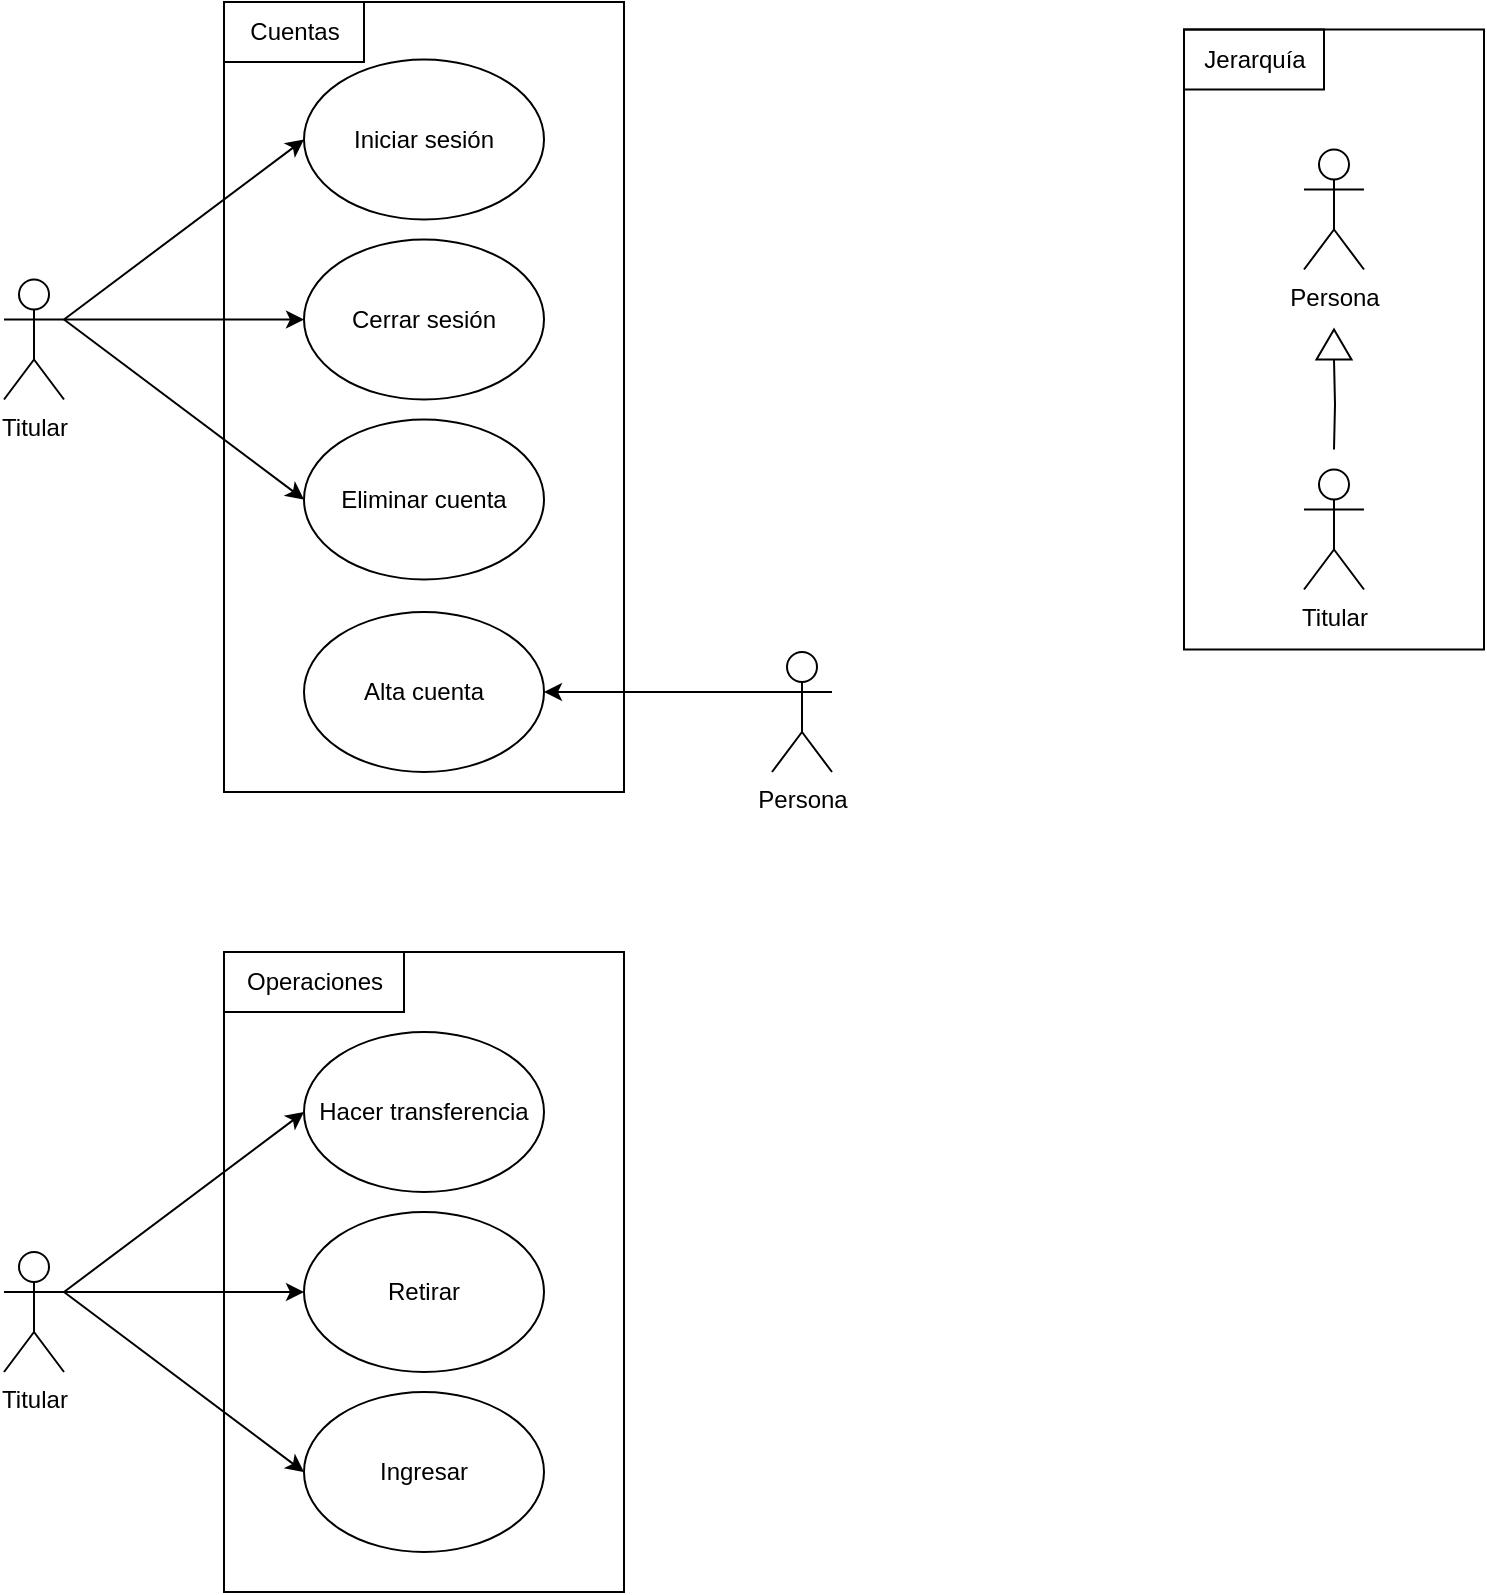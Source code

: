 <mxfile version="21.2.4" type="github">
  <diagram name="Page-1" id="uer0hm1zBlJnl5GYLUXz">
    <mxGraphModel dx="1434" dy="834" grid="1" gridSize="10" guides="1" tooltips="1" connect="1" arrows="1" fold="1" page="1" pageScale="1" pageWidth="827" pageHeight="1169" math="0" shadow="0">
      <root>
        <mxCell id="0" />
        <mxCell id="1" parent="0" />
        <mxCell id="FywegK0fAtjvC0OSYPiZ-16" style="rounded=0;orthogonalLoop=1;jettySize=auto;html=1;exitX=1;exitY=0.333;exitDx=0;exitDy=0;exitPerimeter=0;entryX=0;entryY=0.5;entryDx=0;entryDy=0;" parent="1" source="FywegK0fAtjvC0OSYPiZ-2" target="FywegK0fAtjvC0OSYPiZ-4" edge="1">
          <mxGeometry relative="1" as="geometry" />
        </mxCell>
        <mxCell id="FywegK0fAtjvC0OSYPiZ-17" style="rounded=0;orthogonalLoop=1;jettySize=auto;html=1;exitX=1;exitY=0.333;exitDx=0;exitDy=0;exitPerimeter=0;entryX=0;entryY=0.5;entryDx=0;entryDy=0;" parent="1" source="FywegK0fAtjvC0OSYPiZ-2" target="FywegK0fAtjvC0OSYPiZ-3" edge="1">
          <mxGeometry relative="1" as="geometry" />
        </mxCell>
        <mxCell id="FywegK0fAtjvC0OSYPiZ-18" style="rounded=0;orthogonalLoop=1;jettySize=auto;html=1;exitX=1;exitY=0.333;exitDx=0;exitDy=0;exitPerimeter=0;entryX=0;entryY=0.5;entryDx=0;entryDy=0;" parent="1" source="FywegK0fAtjvC0OSYPiZ-2" target="FywegK0fAtjvC0OSYPiZ-8" edge="1">
          <mxGeometry relative="1" as="geometry" />
        </mxCell>
        <mxCell id="FywegK0fAtjvC0OSYPiZ-2" value="Titular" style="shape=umlActor;verticalLabelPosition=bottom;verticalAlign=top;html=1;outlineConnect=0;" parent="1" vertex="1">
          <mxGeometry x="30" y="203.75" width="30" height="60" as="geometry" />
        </mxCell>
        <mxCell id="FywegK0fAtjvC0OSYPiZ-3" value="Iniciar sesión" style="ellipse;whiteSpace=wrap;html=1;" parent="1" vertex="1">
          <mxGeometry x="180" y="93.75" width="120" height="80" as="geometry" />
        </mxCell>
        <mxCell id="FywegK0fAtjvC0OSYPiZ-4" value="Cerrar sesión" style="ellipse;whiteSpace=wrap;html=1;" parent="1" vertex="1">
          <mxGeometry x="180" y="183.75" width="120" height="80" as="geometry" />
        </mxCell>
        <mxCell id="FywegK0fAtjvC0OSYPiZ-5" value="Hacer transferencia" style="ellipse;whiteSpace=wrap;html=1;" parent="1" vertex="1">
          <mxGeometry x="180" y="580" width="120" height="80" as="geometry" />
        </mxCell>
        <mxCell id="FywegK0fAtjvC0OSYPiZ-6" value="Ingresar" style="ellipse;whiteSpace=wrap;html=1;" parent="1" vertex="1">
          <mxGeometry x="180" y="760" width="120" height="80" as="geometry" />
        </mxCell>
        <mxCell id="FywegK0fAtjvC0OSYPiZ-7" value="Retirar" style="ellipse;whiteSpace=wrap;html=1;" parent="1" vertex="1">
          <mxGeometry x="180" y="670" width="120" height="80" as="geometry" />
        </mxCell>
        <mxCell id="FywegK0fAtjvC0OSYPiZ-8" value="Eliminar cuenta" style="ellipse;whiteSpace=wrap;html=1;" parent="1" vertex="1">
          <mxGeometry x="180" y="273.75" width="120" height="80" as="geometry" />
        </mxCell>
        <mxCell id="FywegK0fAtjvC0OSYPiZ-9" value="Alta cuenta" style="ellipse;whiteSpace=wrap;html=1;" parent="1" vertex="1">
          <mxGeometry x="180" y="370" width="120" height="80" as="geometry" />
        </mxCell>
        <mxCell id="FywegK0fAtjvC0OSYPiZ-14" style="edgeStyle=orthogonalEdgeStyle;rounded=0;orthogonalLoop=1;jettySize=auto;html=1;entryX=0;entryY=0.5;entryDx=0;entryDy=0;endArrow=none;endFill=0;" parent="1" target="FywegK0fAtjvC0OSYPiZ-13" edge="1">
          <mxGeometry relative="1" as="geometry">
            <mxPoint x="695" y="288.75" as="sourcePoint" />
          </mxGeometry>
        </mxCell>
        <mxCell id="FywegK0fAtjvC0OSYPiZ-10" value="Titular" style="shape=umlActor;verticalLabelPosition=bottom;verticalAlign=top;html=1;outlineConnect=0;" parent="1" vertex="1">
          <mxGeometry x="680" y="298.75" width="30" height="60" as="geometry" />
        </mxCell>
        <mxCell id="FywegK0fAtjvC0OSYPiZ-11" value="Persona" style="shape=umlActor;verticalLabelPosition=bottom;verticalAlign=top;html=1;outlineConnect=0;" parent="1" vertex="1">
          <mxGeometry x="680" y="138.75" width="30" height="60" as="geometry" />
        </mxCell>
        <mxCell id="FywegK0fAtjvC0OSYPiZ-13" value="" style="triangle;whiteSpace=wrap;html=1;rotation=-90;" parent="1" vertex="1">
          <mxGeometry x="687.5" y="227.5" width="15" height="17.5" as="geometry" />
        </mxCell>
        <mxCell id="FywegK0fAtjvC0OSYPiZ-19" style="rounded=0;orthogonalLoop=1;jettySize=auto;html=1;exitX=0;exitY=0.333;exitDx=0;exitDy=0;exitPerimeter=0;entryX=1;entryY=0.5;entryDx=0;entryDy=0;" parent="1" source="FywegK0fAtjvC0OSYPiZ-15" target="FywegK0fAtjvC0OSYPiZ-9" edge="1">
          <mxGeometry relative="1" as="geometry" />
        </mxCell>
        <mxCell id="FywegK0fAtjvC0OSYPiZ-15" value="Persona" style="shape=umlActor;verticalLabelPosition=bottom;verticalAlign=top;html=1;outlineConnect=0;" parent="1" vertex="1">
          <mxGeometry x="414" y="390" width="30" height="60" as="geometry" />
        </mxCell>
        <mxCell id="FywegK0fAtjvC0OSYPiZ-20" value="" style="rounded=0;whiteSpace=wrap;html=1;fillColor=none;" parent="1" vertex="1">
          <mxGeometry x="140" y="65" width="200" height="395" as="geometry" />
        </mxCell>
        <mxCell id="FywegK0fAtjvC0OSYPiZ-21" value="Cuentas" style="text;html=1;align=center;verticalAlign=middle;resizable=0;points=[];autosize=1;strokeColor=default;fillColor=none;" parent="1" vertex="1">
          <mxGeometry x="140" y="65" width="70" height="30" as="geometry" />
        </mxCell>
        <mxCell id="FywegK0fAtjvC0OSYPiZ-25" style="rounded=0;orthogonalLoop=1;jettySize=auto;html=1;exitX=1;exitY=0.333;exitDx=0;exitDy=0;exitPerimeter=0;entryX=0;entryY=0.5;entryDx=0;entryDy=0;" parent="1" source="FywegK0fAtjvC0OSYPiZ-23" target="FywegK0fAtjvC0OSYPiZ-5" edge="1">
          <mxGeometry relative="1" as="geometry" />
        </mxCell>
        <mxCell id="FywegK0fAtjvC0OSYPiZ-26" style="rounded=0;orthogonalLoop=1;jettySize=auto;html=1;exitX=1;exitY=0.333;exitDx=0;exitDy=0;exitPerimeter=0;entryX=0;entryY=0.5;entryDx=0;entryDy=0;" parent="1" source="FywegK0fAtjvC0OSYPiZ-23" target="FywegK0fAtjvC0OSYPiZ-7" edge="1">
          <mxGeometry relative="1" as="geometry" />
        </mxCell>
        <mxCell id="FywegK0fAtjvC0OSYPiZ-27" style="rounded=0;orthogonalLoop=1;jettySize=auto;html=1;exitX=1;exitY=0.333;exitDx=0;exitDy=0;exitPerimeter=0;entryX=0;entryY=0.5;entryDx=0;entryDy=0;" parent="1" source="FywegK0fAtjvC0OSYPiZ-23" target="FywegK0fAtjvC0OSYPiZ-6" edge="1">
          <mxGeometry relative="1" as="geometry" />
        </mxCell>
        <mxCell id="FywegK0fAtjvC0OSYPiZ-23" value="Titular" style="shape=umlActor;verticalLabelPosition=bottom;verticalAlign=top;html=1;outlineConnect=0;" parent="1" vertex="1">
          <mxGeometry x="30" y="690" width="30" height="60" as="geometry" />
        </mxCell>
        <mxCell id="FywegK0fAtjvC0OSYPiZ-28" value="" style="rounded=0;whiteSpace=wrap;html=1;fillColor=none;" parent="1" vertex="1">
          <mxGeometry x="140" y="540" width="200" height="320" as="geometry" />
        </mxCell>
        <mxCell id="FywegK0fAtjvC0OSYPiZ-29" value="Operaciones" style="text;html=1;align=center;verticalAlign=middle;resizable=0;points=[];autosize=1;strokeColor=default;fillColor=none;" parent="1" vertex="1">
          <mxGeometry x="140" y="540" width="90" height="30" as="geometry" />
        </mxCell>
        <mxCell id="FywegK0fAtjvC0OSYPiZ-30" value="" style="rounded=0;whiteSpace=wrap;html=1;fillColor=none;" parent="1" vertex="1">
          <mxGeometry x="620" y="78.75" width="150" height="310" as="geometry" />
        </mxCell>
        <mxCell id="FywegK0fAtjvC0OSYPiZ-32" value="Jerarquía" style="text;html=1;align=center;verticalAlign=middle;resizable=0;points=[];autosize=1;strokeColor=default;fillColor=none;" parent="1" vertex="1">
          <mxGeometry x="620" y="78.75" width="70" height="30" as="geometry" />
        </mxCell>
      </root>
    </mxGraphModel>
  </diagram>
</mxfile>
